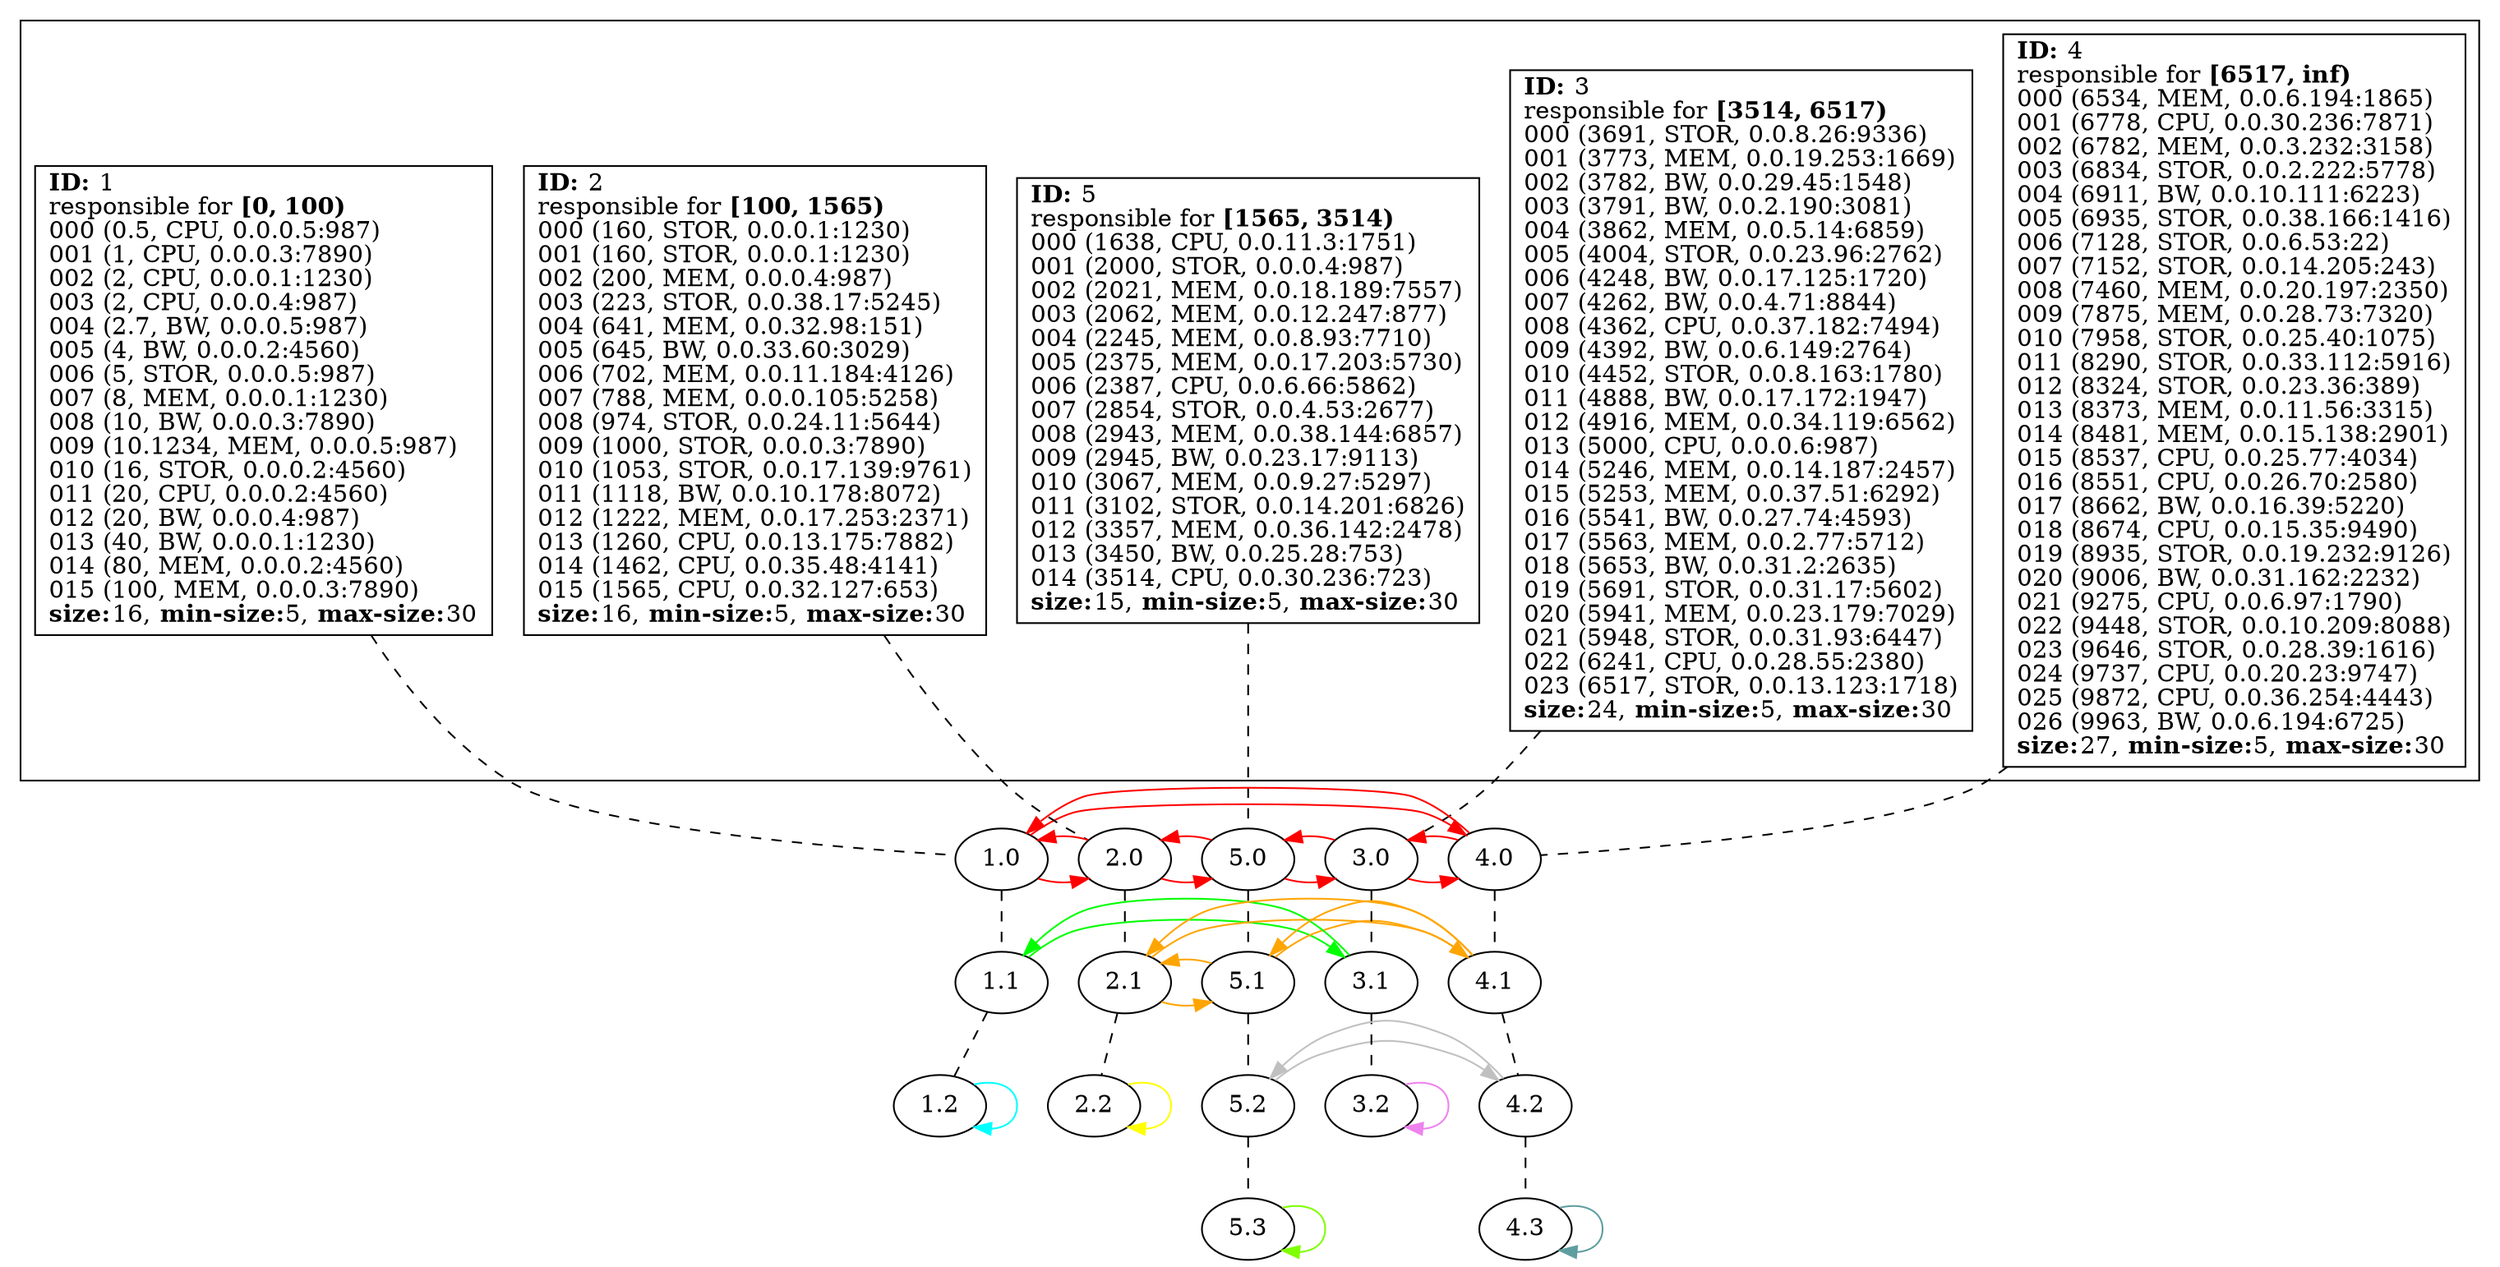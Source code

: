 strict
digraph SkipGraph {

	# vertical
	edge [dir=none style=dashed]
	subgraph {
		"1" -> "1.0" -> "1.1" -> "1.2"
		}
	subgraph {
		"2" -> "2.0" -> "2.1" -> "2.2"
		}
	subgraph {
		"5" -> "5.0" -> "5.1" -> "5.2" -> "5.3"
		}
	subgraph {
		"3" -> "3.0" -> "3.1" -> "3.2"
		}
	subgraph {
		"4" -> "4.0" -> "4.1" -> "4.2" -> "4.3"
		}

	# horizontal
	edge [dir=forward, style=solid]
	subgraph cluster_content {
		rank = same
		"1" [shape=box, label=
			<
				<B>ID:</B> 1<BR ALIGN="LEFT"/>
				responsible for <B>[0, 100)</B><BR ALIGN="LEFT"/>
				000 (0.5, CPU, 0.0.0.5:987)<BR ALIGN="LEFT"/>
				001 (1, CPU, 0.0.0.3:7890)<BR ALIGN="LEFT"/>
				002 (2, CPU, 0.0.0.1:1230)<BR ALIGN="LEFT"/>
				003 (2, CPU, 0.0.0.4:987)<BR ALIGN="LEFT"/>
				004 (2.7, BW, 0.0.0.5:987)<BR ALIGN="LEFT"/>
				005 (4, BW, 0.0.0.2:4560)<BR ALIGN="LEFT"/>
				006 (5, STOR, 0.0.0.5:987)<BR ALIGN="LEFT"/>
				007 (8, MEM, 0.0.0.1:1230)<BR ALIGN="LEFT"/>
				008 (10, BW, 0.0.0.3:7890)<BR ALIGN="LEFT"/>
				009 (10.1234, MEM, 0.0.0.5:987)<BR ALIGN="LEFT"/>
				010 (16, STOR, 0.0.0.2:4560)<BR ALIGN="LEFT"/>
				011 (20, CPU, 0.0.0.2:4560)<BR ALIGN="LEFT"/>
				012 (20, BW, 0.0.0.4:987)<BR ALIGN="LEFT"/>
				013 (40, BW, 0.0.0.1:1230)<BR ALIGN="LEFT"/>
				014 (80, MEM, 0.0.0.2:4560)<BR ALIGN="LEFT"/>
				015 (100, MEM, 0.0.0.3:7890)<BR ALIGN="LEFT"/>
			<B>size:</B>16, <B>min-size:</B>5, <B>max-size:</B>30<BR ALIGN="LEFT"/>			>]
		"2" [shape=box, label=
			<
				<B>ID:</B> 2<BR ALIGN="LEFT"/>
				responsible for <B>[100, 1565)</B><BR ALIGN="LEFT"/>
				000 (160, STOR, 0.0.0.1:1230)<BR ALIGN="LEFT"/>
				001 (160, STOR, 0.0.0.1:1230)<BR ALIGN="LEFT"/>
				002 (200, MEM, 0.0.0.4:987)<BR ALIGN="LEFT"/>
				003 (223, STOR, 0.0.38.17:5245)<BR ALIGN="LEFT"/>
				004 (641, MEM, 0.0.32.98:151)<BR ALIGN="LEFT"/>
				005 (645, BW, 0.0.33.60:3029)<BR ALIGN="LEFT"/>
				006 (702, MEM, 0.0.11.184:4126)<BR ALIGN="LEFT"/>
				007 (788, MEM, 0.0.0.105:5258)<BR ALIGN="LEFT"/>
				008 (974, STOR, 0.0.24.11:5644)<BR ALIGN="LEFT"/>
				009 (1000, STOR, 0.0.0.3:7890)<BR ALIGN="LEFT"/>
				010 (1053, STOR, 0.0.17.139:9761)<BR ALIGN="LEFT"/>
				011 (1118, BW, 0.0.10.178:8072)<BR ALIGN="LEFT"/>
				012 (1222, MEM, 0.0.17.253:2371)<BR ALIGN="LEFT"/>
				013 (1260, CPU, 0.0.13.175:7882)<BR ALIGN="LEFT"/>
				014 (1462, CPU, 0.0.35.48:4141)<BR ALIGN="LEFT"/>
				015 (1565, CPU, 0.0.32.127:653)<BR ALIGN="LEFT"/>
			<B>size:</B>16, <B>min-size:</B>5, <B>max-size:</B>30<BR ALIGN="LEFT"/>			>]
		"5" [shape=box, label=
			<
				<B>ID:</B> 5<BR ALIGN="LEFT"/>
				responsible for <B>[1565, 3514)</B><BR ALIGN="LEFT"/>
				000 (1638, CPU, 0.0.11.3:1751)<BR ALIGN="LEFT"/>
				001 (2000, STOR, 0.0.0.4:987)<BR ALIGN="LEFT"/>
				002 (2021, MEM, 0.0.18.189:7557)<BR ALIGN="LEFT"/>
				003 (2062, MEM, 0.0.12.247:877)<BR ALIGN="LEFT"/>
				004 (2245, MEM, 0.0.8.93:7710)<BR ALIGN="LEFT"/>
				005 (2375, MEM, 0.0.17.203:5730)<BR ALIGN="LEFT"/>
				006 (2387, CPU, 0.0.6.66:5862)<BR ALIGN="LEFT"/>
				007 (2854, STOR, 0.0.4.53:2677)<BR ALIGN="LEFT"/>
				008 (2943, MEM, 0.0.38.144:6857)<BR ALIGN="LEFT"/>
				009 (2945, BW, 0.0.23.17:9113)<BR ALIGN="LEFT"/>
				010 (3067, MEM, 0.0.9.27:5297)<BR ALIGN="LEFT"/>
				011 (3102, STOR, 0.0.14.201:6826)<BR ALIGN="LEFT"/>
				012 (3357, MEM, 0.0.36.142:2478)<BR ALIGN="LEFT"/>
				013 (3450, BW, 0.0.25.28:753)<BR ALIGN="LEFT"/>
				014 (3514, CPU, 0.0.30.236:723)<BR ALIGN="LEFT"/>
			<B>size:</B>15, <B>min-size:</B>5, <B>max-size:</B>30<BR ALIGN="LEFT"/>			>]
		"3" [shape=box, label=
			<
				<B>ID:</B> 3<BR ALIGN="LEFT"/>
				responsible for <B>[3514, 6517)</B><BR ALIGN="LEFT"/>
				000 (3691, STOR, 0.0.8.26:9336)<BR ALIGN="LEFT"/>
				001 (3773, MEM, 0.0.19.253:1669)<BR ALIGN="LEFT"/>
				002 (3782, BW, 0.0.29.45:1548)<BR ALIGN="LEFT"/>
				003 (3791, BW, 0.0.2.190:3081)<BR ALIGN="LEFT"/>
				004 (3862, MEM, 0.0.5.14:6859)<BR ALIGN="LEFT"/>
				005 (4004, STOR, 0.0.23.96:2762)<BR ALIGN="LEFT"/>
				006 (4248, BW, 0.0.17.125:1720)<BR ALIGN="LEFT"/>
				007 (4262, BW, 0.0.4.71:8844)<BR ALIGN="LEFT"/>
				008 (4362, CPU, 0.0.37.182:7494)<BR ALIGN="LEFT"/>
				009 (4392, BW, 0.0.6.149:2764)<BR ALIGN="LEFT"/>
				010 (4452, STOR, 0.0.8.163:1780)<BR ALIGN="LEFT"/>
				011 (4888, BW, 0.0.17.172:1947)<BR ALIGN="LEFT"/>
				012 (4916, MEM, 0.0.34.119:6562)<BR ALIGN="LEFT"/>
				013 (5000, CPU, 0.0.0.6:987)<BR ALIGN="LEFT"/>
				014 (5246, MEM, 0.0.14.187:2457)<BR ALIGN="LEFT"/>
				015 (5253, MEM, 0.0.37.51:6292)<BR ALIGN="LEFT"/>
				016 (5541, BW, 0.0.27.74:4593)<BR ALIGN="LEFT"/>
				017 (5563, MEM, 0.0.2.77:5712)<BR ALIGN="LEFT"/>
				018 (5653, BW, 0.0.31.2:2635)<BR ALIGN="LEFT"/>
				019 (5691, STOR, 0.0.31.17:5602)<BR ALIGN="LEFT"/>
				020 (5941, MEM, 0.0.23.179:7029)<BR ALIGN="LEFT"/>
				021 (5948, STOR, 0.0.31.93:6447)<BR ALIGN="LEFT"/>
				022 (6241, CPU, 0.0.28.55:2380)<BR ALIGN="LEFT"/>
				023 (6517, STOR, 0.0.13.123:1718)<BR ALIGN="LEFT"/>
			<B>size:</B>24, <B>min-size:</B>5, <B>max-size:</B>30<BR ALIGN="LEFT"/>			>]
		"4" [shape=box, label=
			<
				<B>ID:</B> 4<BR ALIGN="LEFT"/>
				responsible for <B>[6517, inf)</B><BR ALIGN="LEFT"/>
				000 (6534, MEM, 0.0.6.194:1865)<BR ALIGN="LEFT"/>
				001 (6778, CPU, 0.0.30.236:7871)<BR ALIGN="LEFT"/>
				002 (6782, MEM, 0.0.3.232:3158)<BR ALIGN="LEFT"/>
				003 (6834, STOR, 0.0.2.222:5778)<BR ALIGN="LEFT"/>
				004 (6911, BW, 0.0.10.111:6223)<BR ALIGN="LEFT"/>
				005 (6935, STOR, 0.0.38.166:1416)<BR ALIGN="LEFT"/>
				006 (7128, STOR, 0.0.6.53:22)<BR ALIGN="LEFT"/>
				007 (7152, STOR, 0.0.14.205:243)<BR ALIGN="LEFT"/>
				008 (7460, MEM, 0.0.20.197:2350)<BR ALIGN="LEFT"/>
				009 (7875, MEM, 0.0.28.73:7320)<BR ALIGN="LEFT"/>
				010 (7958, STOR, 0.0.25.40:1075)<BR ALIGN="LEFT"/>
				011 (8290, STOR, 0.0.33.112:5916)<BR ALIGN="LEFT"/>
				012 (8324, STOR, 0.0.23.36:389)<BR ALIGN="LEFT"/>
				013 (8373, MEM, 0.0.11.56:3315)<BR ALIGN="LEFT"/>
				014 (8481, MEM, 0.0.15.138:2901)<BR ALIGN="LEFT"/>
				015 (8537, CPU, 0.0.25.77:4034)<BR ALIGN="LEFT"/>
				016 (8551, CPU, 0.0.26.70:2580)<BR ALIGN="LEFT"/>
				017 (8662, BW, 0.0.16.39:5220)<BR ALIGN="LEFT"/>
				018 (8674, CPU, 0.0.15.35:9490)<BR ALIGN="LEFT"/>
				019 (8935, STOR, 0.0.19.232:9126)<BR ALIGN="LEFT"/>
				020 (9006, BW, 0.0.31.162:2232)<BR ALIGN="LEFT"/>
				021 (9275, CPU, 0.0.6.97:1790)<BR ALIGN="LEFT"/>
				022 (9448, STOR, 0.0.10.209:8088)<BR ALIGN="LEFT"/>
				023 (9646, STOR, 0.0.28.39:1616)<BR ALIGN="LEFT"/>
				024 (9737, CPU, 0.0.20.23:9747)<BR ALIGN="LEFT"/>
				025 (9872, CPU, 0.0.36.254:4443)<BR ALIGN="LEFT"/>
				026 (9963, BW, 0.0.6.194:6725)<BR ALIGN="LEFT"/>
			<B>size:</B>27, <B>min-size:</B>5, <B>max-size:</B>30<BR ALIGN="LEFT"/>			>]
	}

	edge [color=red]
	subgraph 1 {
		rank = same
		label = "Level 0"
		subgraph {
			"1.0" -> "2.0"
			"1.0" -> "4.0"
		}
		subgraph {
			"2.0" -> "5.0"
			"2.0" -> "1.0"
		}
		subgraph {
			"5.0" -> "3.0"
			"5.0" -> "2.0"
		}
		subgraph {
			"3.0" -> "4.0"
			"3.0" -> "5.0"
		}
		subgraph {
			"4.0" -> "1.0"
			"4.0" -> "3.0"
		}
	}

	edge [color=green]
	subgraph 10 {
		rank = same
		label = "Level 1 (0)"
		subgraph {
			"1.1" -> "3.1"
			"1.1" -> "3.1"
		}
		subgraph {
			"3.1" -> "1.1"
			"3.1" -> "1.1"
		}
	}

	edge [color=cyan]
	subgraph 100 {
		rank = same
		label = "Level 2 (00)"
		subgraph {
			"1.2" -> "1.2"
			"1.2" -> "1.2"
		}
	}

	edge [color=violet]
	subgraph 101 {
		rank = same
		label = "Level 2 (01)"
		subgraph {
			"3.2" -> "3.2"
			"3.2" -> "3.2"
		}
	}

	edge [color=orange]
	subgraph 11 {
		rank = same
		label = "Level 1 (1)"
		subgraph {
			"2.1" -> "5.1"
			"2.1" -> "4.1"
		}
		subgraph {
			"5.1" -> "4.1"
			"5.1" -> "2.1"
		}
		subgraph {
			"4.1" -> "2.1"
			"4.1" -> "5.1"
		}
	}

	edge [color=grey]
	subgraph 110 {
		rank = same
		label = "Level 2 (10)"
		subgraph {
			"5.2" -> "4.2"
			"5.2" -> "4.2"
		}
		subgraph {
			"4.2" -> "5.2"
			"4.2" -> "5.2"
		}
	}

	edge [color=cadetblue]
	subgraph 1100 {
		rank = same
		label = "Level 3 (100)"
		subgraph {
			"4.3" -> "4.3"
			"4.3" -> "4.3"
		}
	}

	edge [color=chartreuse]
	subgraph 1101 {
		rank = same
		label = "Level 3 (101)"
		subgraph {
			"5.3" -> "5.3"
			"5.3" -> "5.3"
		}
	}

	edge [color=yellow]
	subgraph 111 {
		rank = same
		label = "Level 2 (11)"
		subgraph {
			"2.2" -> "2.2"
			"2.2" -> "2.2"
		}
	}


}
